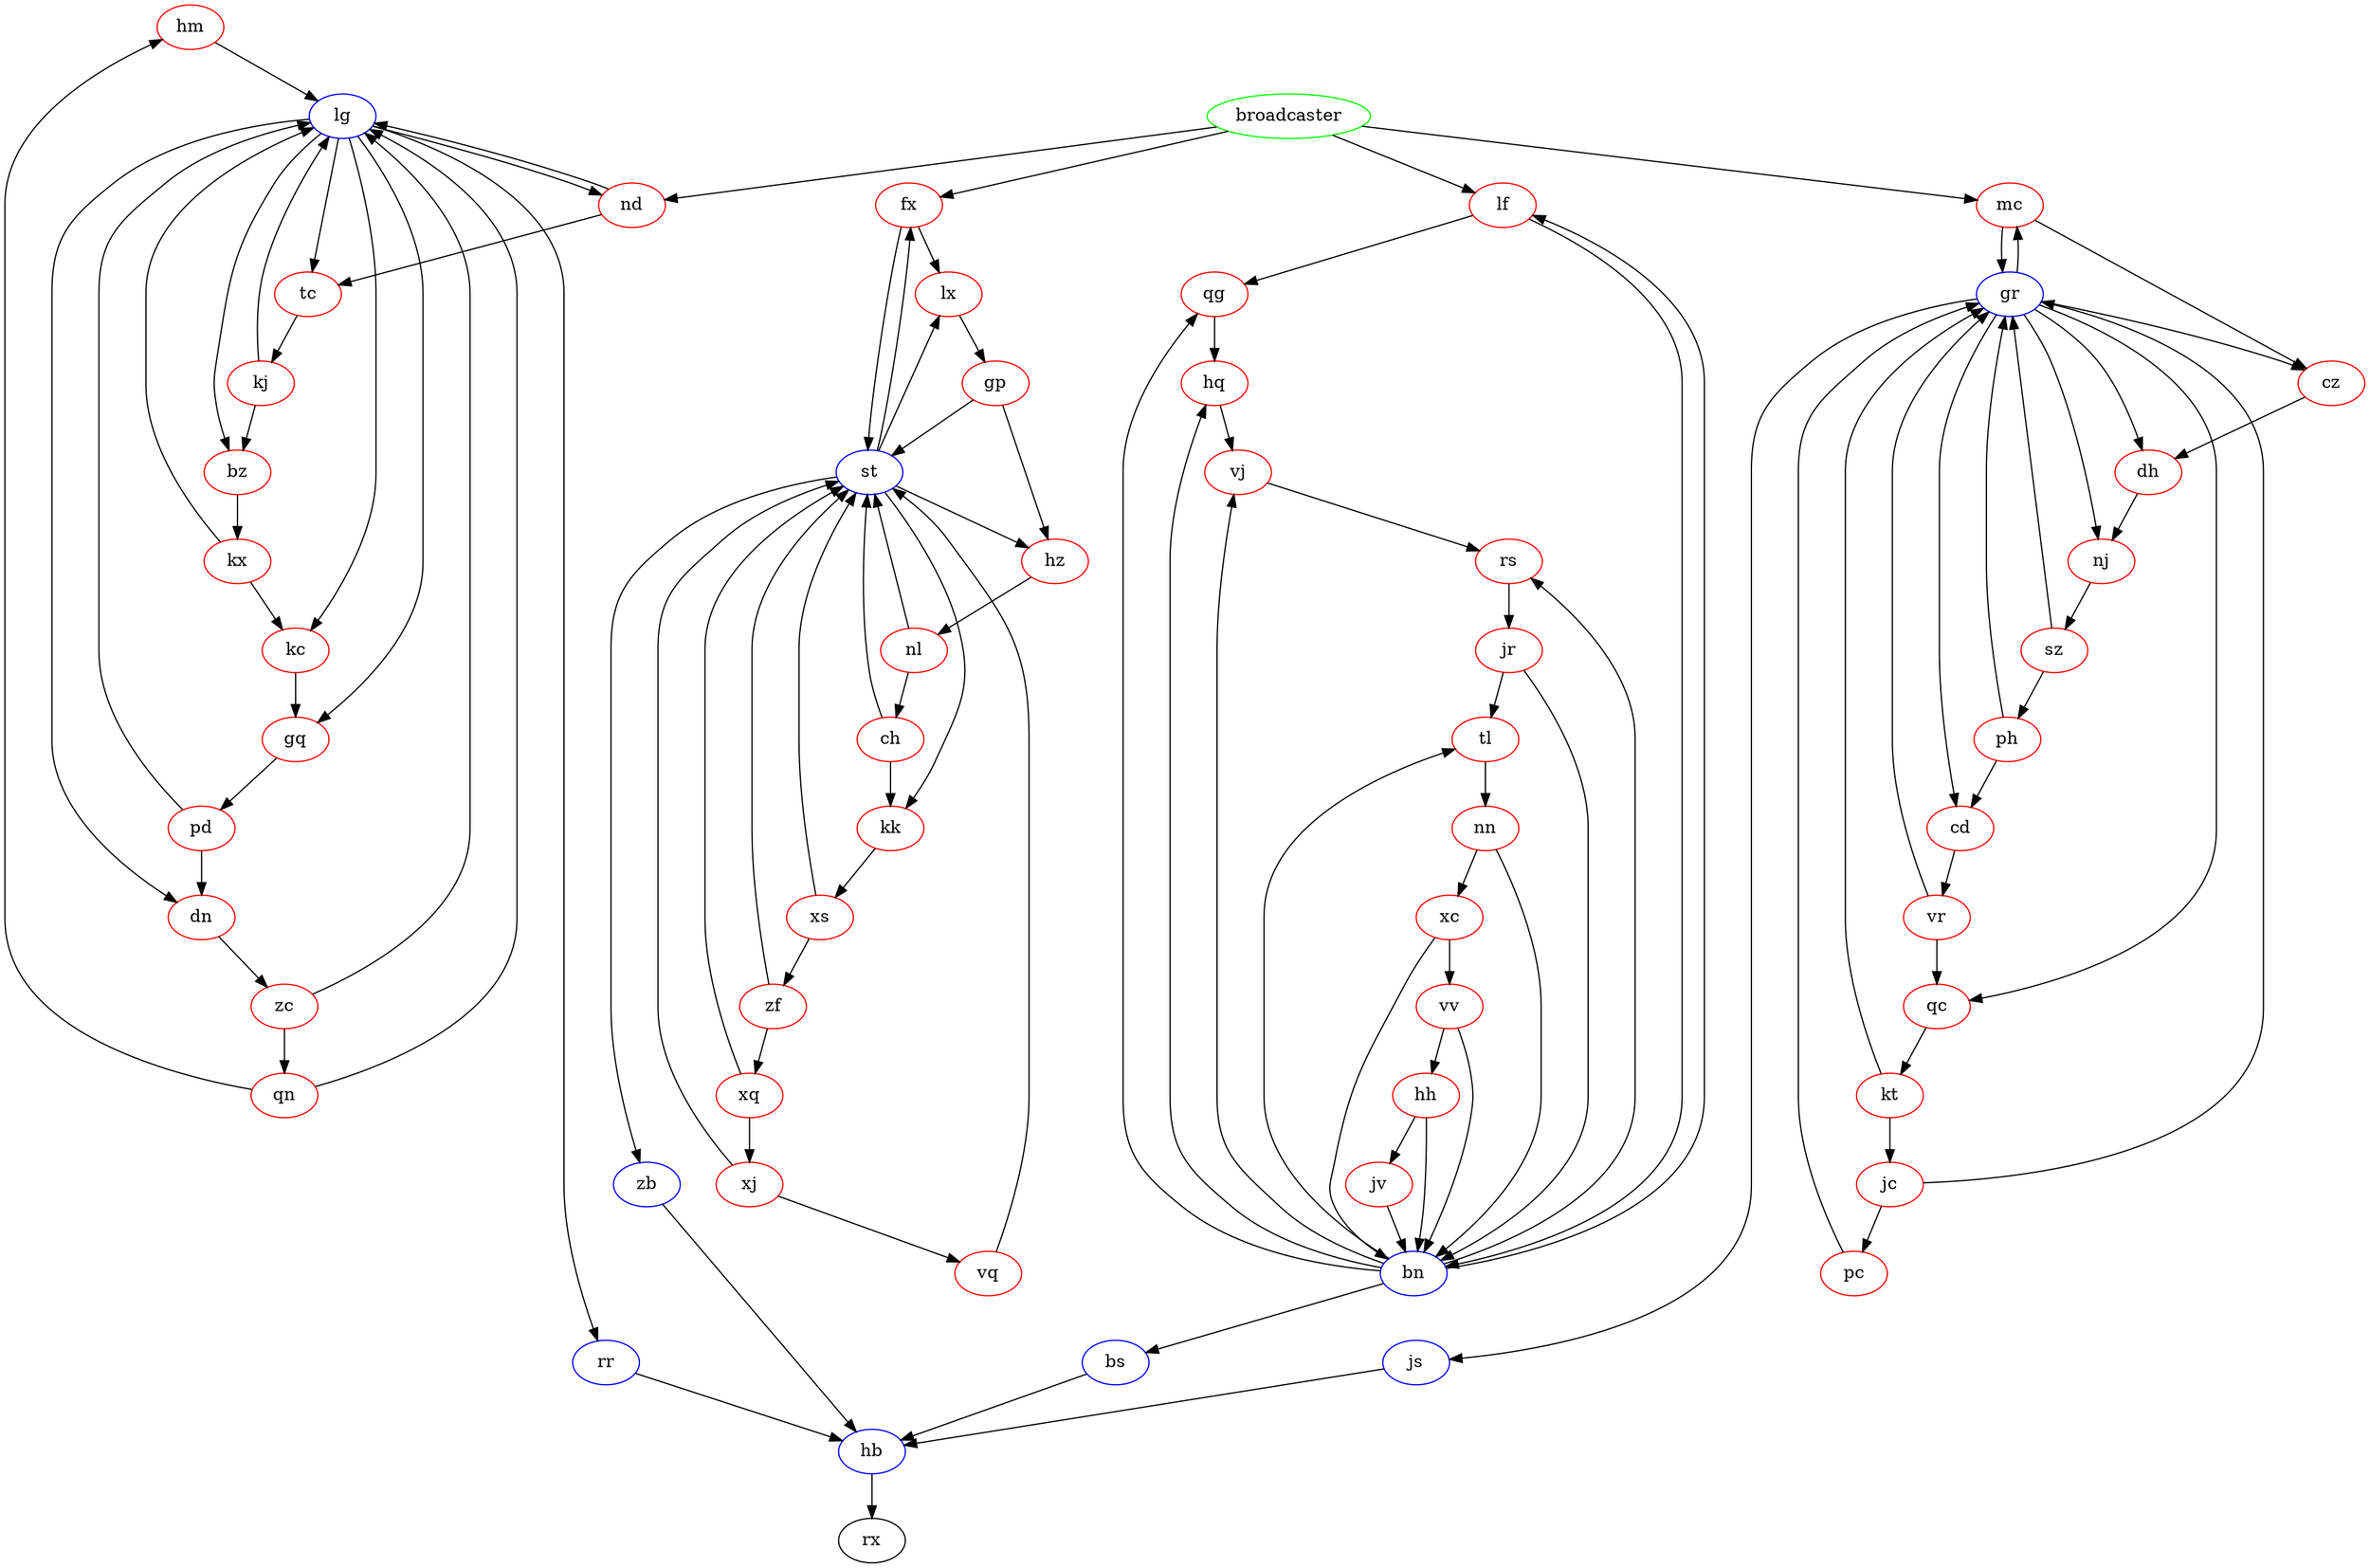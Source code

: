 digraph G {
{
hm [color="red"]
ph [color="red"]
xs [color="red"]
xc [color="red"]
fx [color="red"]
dn [color="red"]
nd [color="red"]
pd [color="red"]
pc [color="red"]
lx [color="red"]
tc [color="red"]
tl [color="red"]
kk [color="red"]
gq [color="red"]
xq [color="red"]
nn [color="red"]
st [color="blue"]
hb [color="blue"]
xj [color="red"]
sz [color="red"]
bz [color="red"]
vq [color="red"]
vv [color="red"]
gp [color="red"]
js [color="blue"]
lf [color="red"]
broadcaster [color="green"]
cd [color="red"]
vr [color="red"]
kx [color="red"]
jr [color="red"]
gr [color="blue"]
qg [color="red"]
mc [color="red"]
nl [color="red"]
hz [color="red"]
kt [color="red"]
zc [color="red"]
vj [color="red"]
zb [color="blue"]
kc [color="red"]
qc [color="red"]
bn [color="blue"]
cz [color="red"]
bs [color="blue"]
jc [color="red"]
nj [color="red"]
kj [color="red"]
hh [color="red"]
hq [color="red"]
dh [color="red"]
ch [color="red"]
jv [color="red"]
rs [color="red"]
zf [color="red"]
qn [color="red"]
lg [color="blue"]
rr [color="blue"]

}
hm -> {lg}
ph -> {gr cd}
xs -> {st zf}
xc -> {vv bn}
fx -> {lx st}
dn -> {zc}
nd -> {lg tc}
pd -> {dn lg}
pc -> {gr}
lx -> {gp}
tc -> {kj}
tl -> {nn}
kk -> {xs}
gq -> {pd}
xq -> {st xj}
nn -> {bn xc}
st -> {kk fx hz lx zb}
hb -> {rx}
xj -> {st vq}
sz -> {gr ph}
bz -> {kx}
vq -> {st}
vv -> {hh bn}
gp -> {st hz}
js -> {hb}
lf -> {bn qg}
broadcaster -> {nd fx mc lf}
cd -> {vr}
vr -> {qc gr}
kx -> {kc lg}
jr -> {bn tl}
gr -> {cz dh mc qc js nj cd}
qg -> {hq}
mc -> {gr cz}
nl -> {st ch}
hz -> {nl}
kt -> {gr jc}
zc -> {lg qn}
vj -> {rs}
zb -> {hb}
kc -> {gq}
qc -> {kt}
bn -> {qg hq rs lf bs vj tl}
cz -> {dh}
bs -> {hb}
jc -> {gr pc}
nj -> {sz}
kj -> {lg bz}
hh -> {jv bn}
hq -> {vj}
dh -> {nj}
ch -> {st kk}
jv -> {bn}
rs -> {jr}
zf -> {xq st}
qn -> {hm lg}
lg -> {gq bz tc nd rr kc dn}
rr -> {hb}
}
